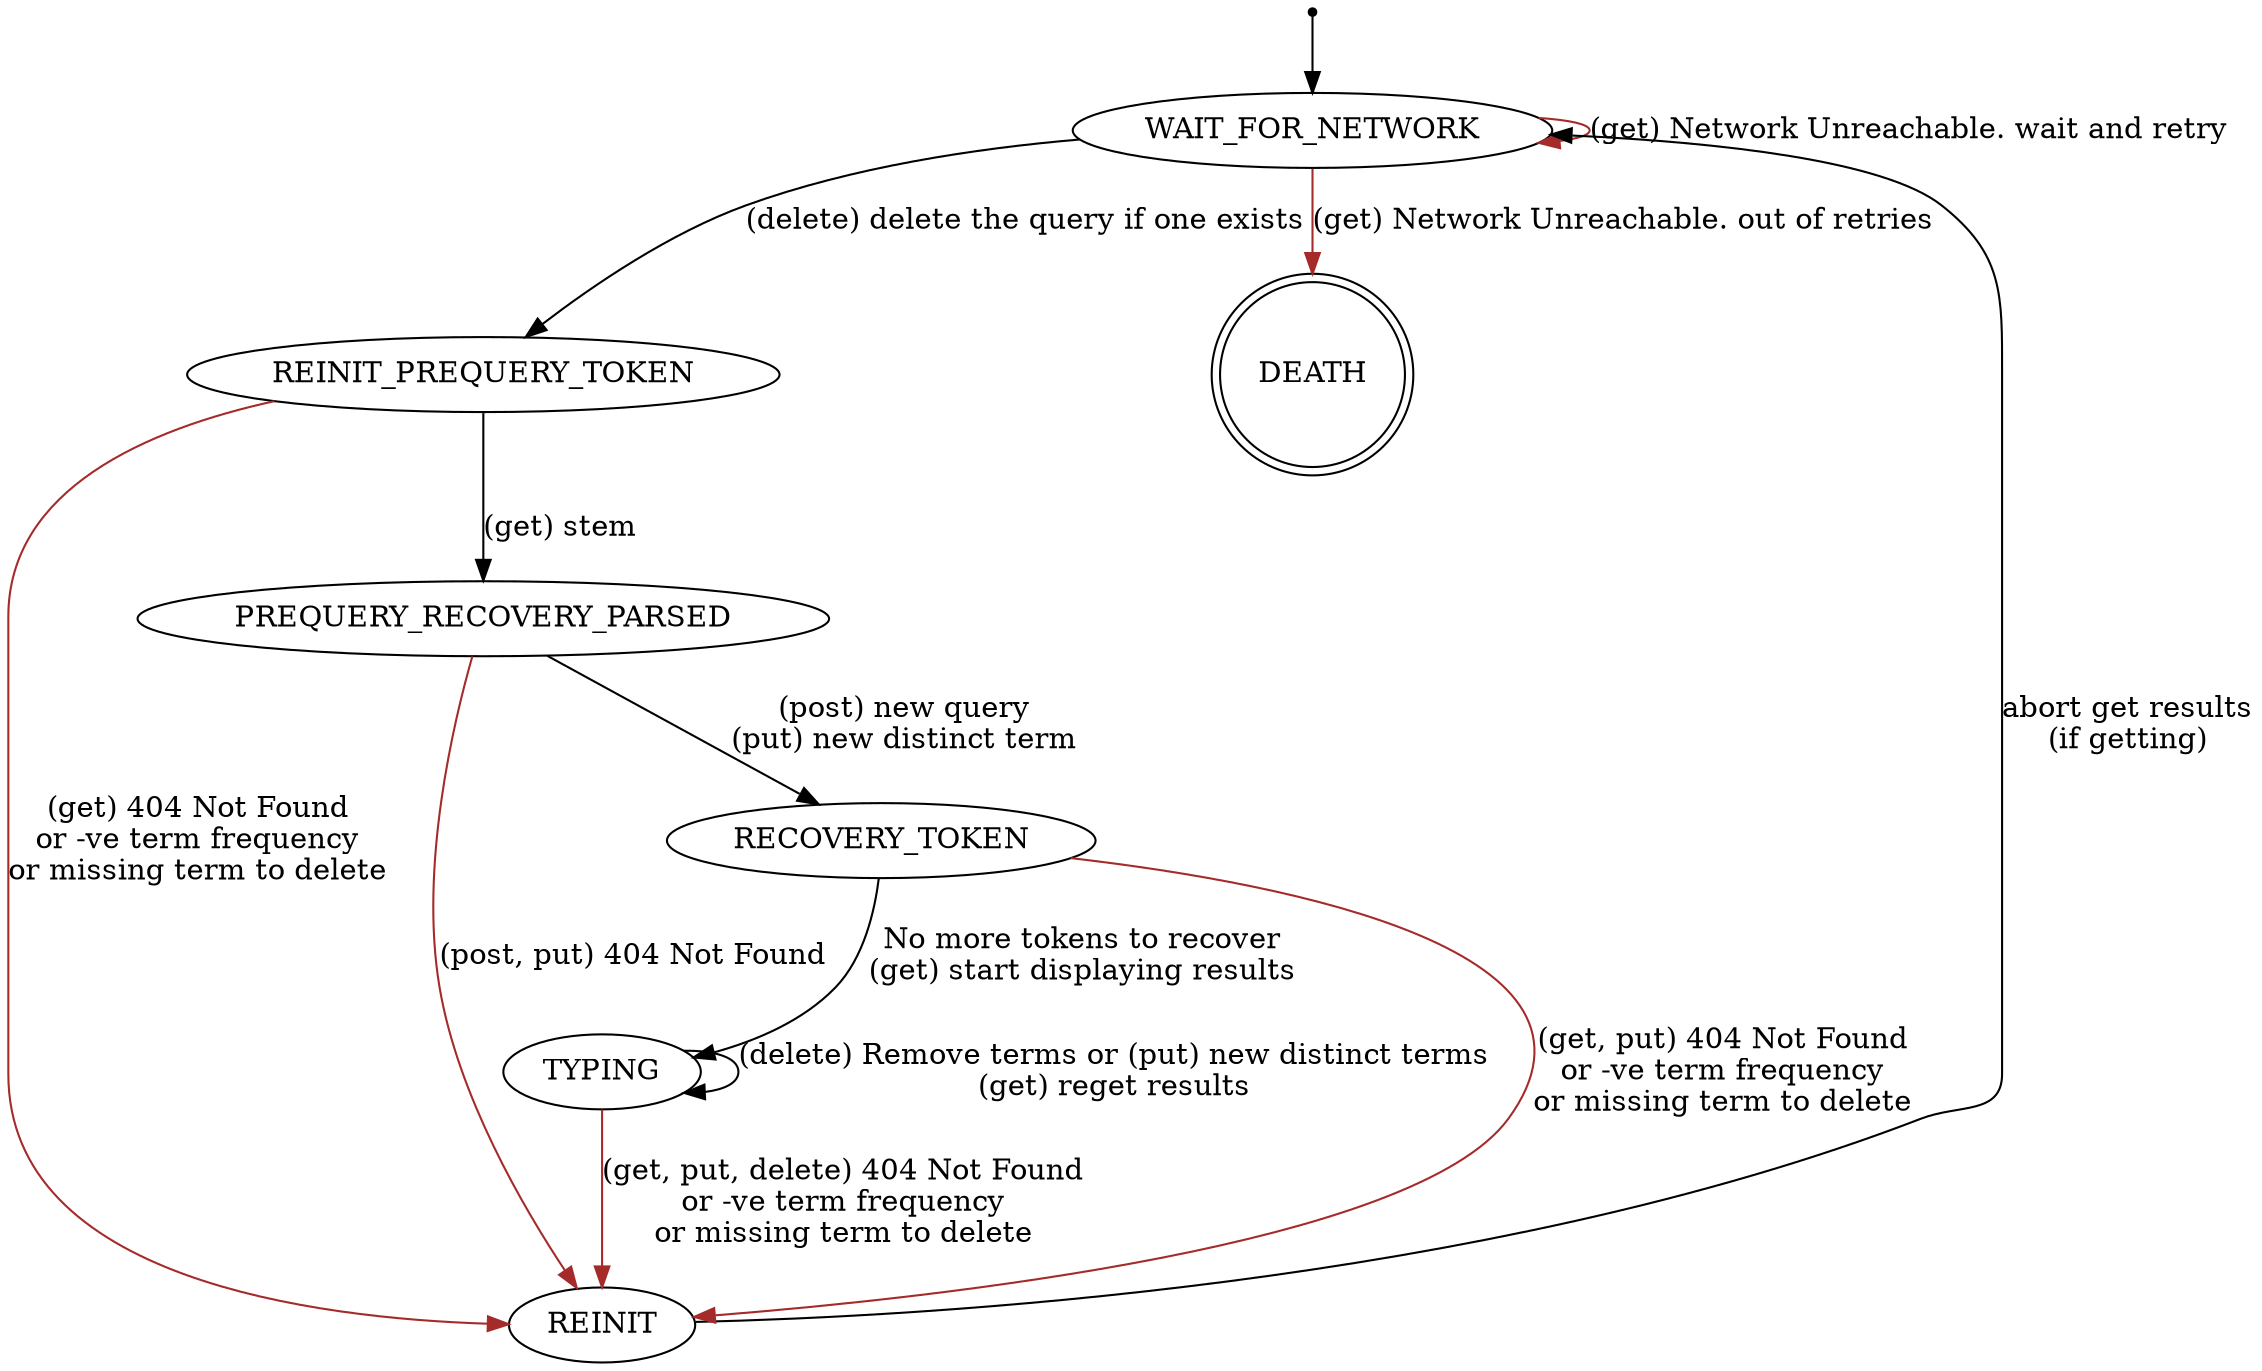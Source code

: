 /*
* List of vars and state holders:
*/

digraph {

start[shape="point"];

"TYPING" [shape="ellipse"];
"WAIT_FOR_NETWORK" [shape="ellipse"];
"REINIT" [shape="ellipse"];
"REINIT_PREQUERY_TOKEN" [shape="ellipse"];
"PREQUERY_RECOVERY_PARSED" [shape="ellipse"];
"RECOVERY_TOKEN" [shape="ellipse"];
"DEATH" [shape="doublecircle"];

start -> "WAIT_FOR_NETWORK";

"TYPING" -> "TYPING" [label="(delete) Remove terms or (put) new distinct terms\n(get) reget results"];
"TYPING" -> "REINIT" [label="(get, put, delete) 404 Not Found\nor -ve term frequency\nor missing term to delete" color="brown"];

"REINIT" -> "WAIT_FOR_NETWORK" [label="abort get results\n(if getting)"];
"WAIT_FOR_NETWORK" -> "WAIT_FOR_NETWORK" [label="(get) Network Unreachable. wait and retry" color="brown"];
"WAIT_FOR_NETWORK" -> "REINIT_PREQUERY_TOKEN" [label="(delete) delete the query if one exists"];
"WAIT_FOR_NETWORK" -> "DEATH" [label="(get) Network Unreachable. out of retries" color="brown"];


"REINIT_PREQUERY_TOKEN" -> "PREQUERY_RECOVERY_PARSED" [label="(get) stem"];
"REINIT_PREQUERY_TOKEN" -> "REINIT" [label="(get) 404 Not Found\nor -ve term frequency\nor missing term to delete" color="brown"];
"PREQUERY_RECOVERY_PARSED" -> "RECOVERY_TOKEN" [label="(post) new query\n(put) new distinct term"];
"PREQUERY_RECOVERY_PARSED" -> "REINIT" [label="(post, put) 404 Not Found" color="brown"];


"RECOVERY_TOKEN" -> "TYPING" [label="No more tokens to recover\n(get) start displaying results"];
"RECOVERY_TOKEN" -> "REINIT" [label="(get, put) 404 Not Found\nor -ve term frequency\nor missing term to delete" color="brown"];

}
